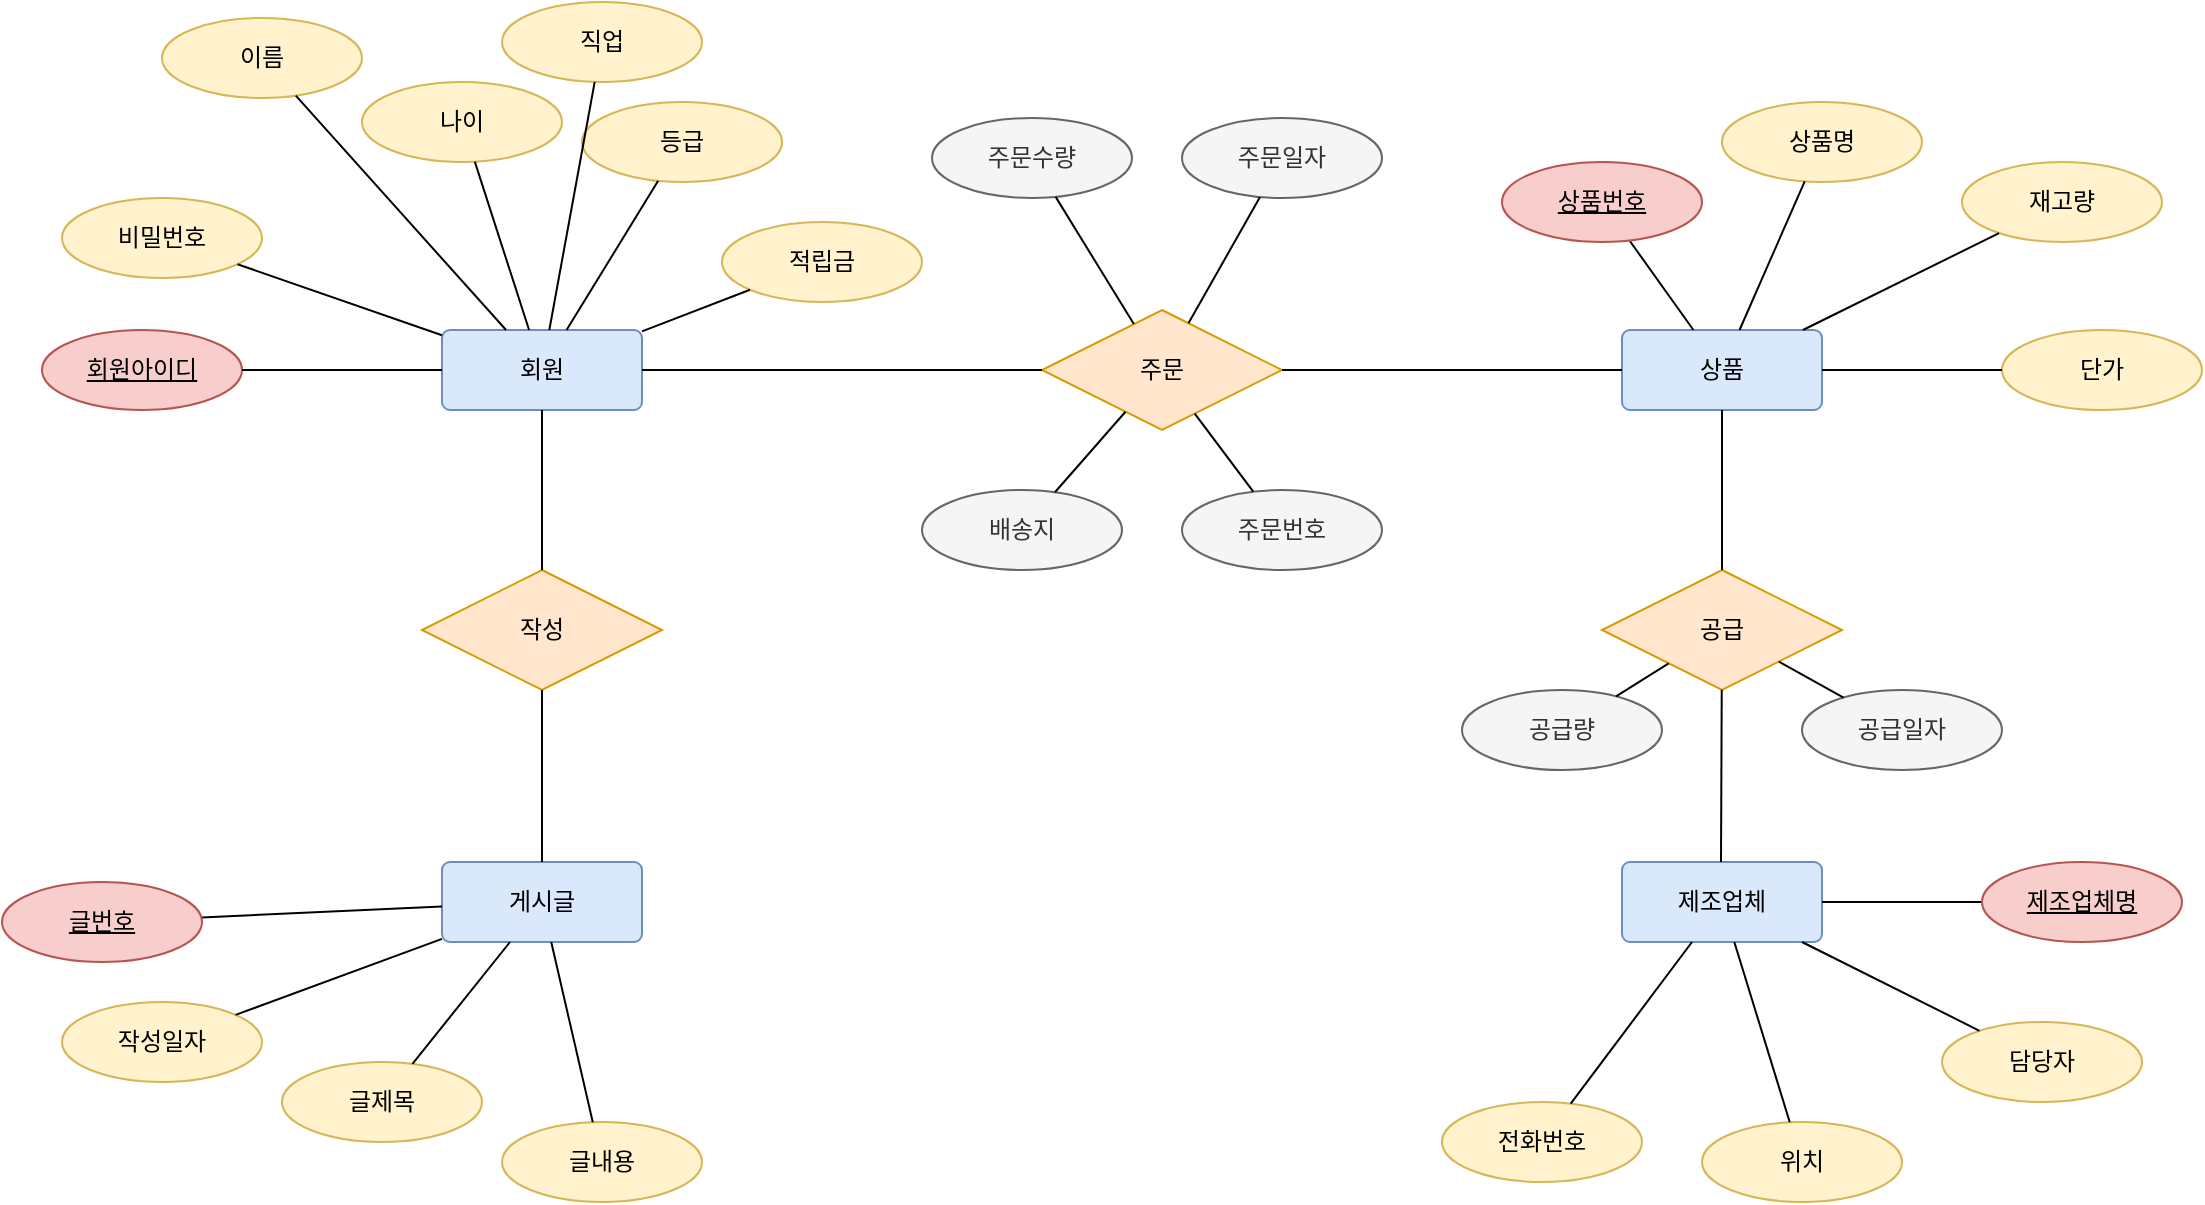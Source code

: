<mxfile version="20.3.6" type="device"><diagram id="WO4D-MZ0Jsl7UoJmEZfX" name="페이지-1"><mxGraphModel dx="1448" dy="803" grid="1" gridSize="10" guides="0" tooltips="1" connect="0" arrows="0" fold="1" page="1" pageScale="1" pageWidth="1169" pageHeight="827" math="0" shadow="0"><root><mxCell id="0"/><mxCell id="1" parent="0"/><mxCell id="7w-xElqIG3qIicS92npC-1" value="회원" style="rounded=1;arcSize=10;whiteSpace=wrap;html=1;align=center;fillColor=#dae8fc;strokeColor=#6c8ebf;fontColor=#000000;" vertex="1" parent="1"><mxGeometry x="250" y="284" width="100" height="40" as="geometry"/></mxCell><mxCell id="7w-xElqIG3qIicS92npC-2" value="이름" style="ellipse;whiteSpace=wrap;html=1;align=center;fillColor=#fff2cc;strokeColor=#d6b656;fontColor=#000000;" vertex="1" parent="1"><mxGeometry x="110" y="128" width="100" height="40" as="geometry"/></mxCell><mxCell id="7w-xElqIG3qIicS92npC-3" value="회원아이디" style="ellipse;whiteSpace=wrap;html=1;align=center;fontStyle=4;fillColor=#f8cecc;strokeColor=#b85450;fontColor=#000000;" vertex="1" parent="1"><mxGeometry x="50" y="284" width="100" height="40" as="geometry"/></mxCell><mxCell id="7w-xElqIG3qIicS92npC-4" value="나이" style="ellipse;whiteSpace=wrap;html=1;align=center;fillColor=#fff2cc;strokeColor=#d6b656;fontColor=#000000;" vertex="1" parent="1"><mxGeometry x="210" y="160" width="100" height="40" as="geometry"/></mxCell><mxCell id="7w-xElqIG3qIicS92npC-5" value="비밀번호" style="ellipse;whiteSpace=wrap;html=1;align=center;fillColor=#fff2cc;strokeColor=#d6b656;fontColor=#000000;" vertex="1" parent="1"><mxGeometry x="60" y="218" width="100" height="40" as="geometry"/></mxCell><mxCell id="7w-xElqIG3qIicS92npC-6" value="직업" style="ellipse;whiteSpace=wrap;html=1;align=center;fillColor=#fff2cc;strokeColor=#d6b656;fontColor=#000000;" vertex="1" parent="1"><mxGeometry x="280" y="120" width="100" height="40" as="geometry"/></mxCell><mxCell id="7w-xElqIG3qIicS92npC-7" value="등급" style="ellipse;whiteSpace=wrap;html=1;align=center;fillColor=#fff2cc;strokeColor=#d6b656;fontColor=#000000;" vertex="1" parent="1"><mxGeometry x="320" y="170" width="100" height="40" as="geometry"/></mxCell><mxCell id="7w-xElqIG3qIicS92npC-8" value="적립금" style="ellipse;whiteSpace=wrap;html=1;align=center;fillColor=#fff2cc;strokeColor=#d6b656;fontColor=#000000;" vertex="1" parent="1"><mxGeometry x="390" y="230" width="100" height="40" as="geometry"/></mxCell><mxCell id="7w-xElqIG3qIicS92npC-9" value="상품" style="rounded=1;arcSize=10;whiteSpace=wrap;html=1;align=center;fillColor=#dae8fc;strokeColor=#6c8ebf;fontColor=#000000;" vertex="1" parent="1"><mxGeometry x="840" y="284" width="100" height="40" as="geometry"/></mxCell><mxCell id="7w-xElqIG3qIicS92npC-10" value="상품명" style="ellipse;whiteSpace=wrap;html=1;align=center;fillColor=#fff2cc;strokeColor=#d6b656;fontColor=#000000;" vertex="1" parent="1"><mxGeometry x="890" y="170" width="100" height="40" as="geometry"/></mxCell><mxCell id="7w-xElqIG3qIicS92npC-11" value="재고량" style="ellipse;whiteSpace=wrap;html=1;align=center;fillColor=#fff2cc;strokeColor=#d6b656;fontColor=#000000;" vertex="1" parent="1"><mxGeometry x="1010" y="200" width="100" height="40" as="geometry"/></mxCell><mxCell id="7w-xElqIG3qIicS92npC-12" value="단가" style="ellipse;whiteSpace=wrap;html=1;align=center;fillColor=#fff2cc;strokeColor=#d6b656;fontColor=#000000;" vertex="1" parent="1"><mxGeometry x="1030" y="284" width="100" height="40" as="geometry"/></mxCell><mxCell id="7w-xElqIG3qIicS92npC-24" value="" style="endArrow=none;html=1;rounded=0;" edge="1" parent="1" source="7w-xElqIG3qIicS92npC-9" target="7w-xElqIG3qIicS92npC-11"><mxGeometry relative="1" as="geometry"><mxPoint x="950" y="280" as="sourcePoint"/><mxPoint x="1110" y="280" as="targetPoint"/></mxGeometry></mxCell><mxCell id="7w-xElqIG3qIicS92npC-25" value="" style="endArrow=none;html=1;rounded=0;" edge="1" parent="1" source="7w-xElqIG3qIicS92npC-9" target="7w-xElqIG3qIicS92npC-10"><mxGeometry relative="1" as="geometry"><mxPoint x="1006.667" y="130" as="sourcePoint"/><mxPoint x="1057.721" y="210.612" as="targetPoint"/></mxGeometry></mxCell><mxCell id="7w-xElqIG3qIicS92npC-26" value="" style="endArrow=none;html=1;rounded=0;" edge="1" parent="1" source="7w-xElqIG3qIicS92npC-9" target="7w-xElqIG3qIicS92npC-53"><mxGeometry relative="1" as="geometry"><mxPoint x="983.333" y="130" as="sourcePoint"/><mxPoint x="793" y="198.8" as="targetPoint"/></mxGeometry></mxCell><mxCell id="7w-xElqIG3qIicS92npC-27" value="" style="endArrow=none;html=1;rounded=0;" edge="1" parent="1" source="7w-xElqIG3qIicS92npC-12" target="7w-xElqIG3qIicS92npC-9"><mxGeometry relative="1" as="geometry"><mxPoint x="1192.336" y="121.2" as="sourcePoint"/><mxPoint x="1040" y="200.0" as="targetPoint"/></mxGeometry></mxCell><mxCell id="7w-xElqIG3qIicS92npC-28" value="제조업체" style="rounded=1;arcSize=10;whiteSpace=wrap;html=1;align=center;fillColor=#dae8fc;strokeColor=#6c8ebf;fontColor=#000000;" vertex="1" parent="1"><mxGeometry x="840" y="550" width="100" height="40" as="geometry"/></mxCell><mxCell id="7w-xElqIG3qIicS92npC-29" value="전화번호" style="ellipse;whiteSpace=wrap;html=1;align=center;fillColor=#fff2cc;strokeColor=#d6b656;fontColor=#000000;" vertex="1" parent="1"><mxGeometry x="750" y="670" width="100" height="40" as="geometry"/></mxCell><mxCell id="7w-xElqIG3qIicS92npC-30" value="위치" style="ellipse;whiteSpace=wrap;html=1;align=center;fillColor=#fff2cc;strokeColor=#d6b656;fontColor=#000000;" vertex="1" parent="1"><mxGeometry x="880" y="680" width="100" height="40" as="geometry"/></mxCell><mxCell id="7w-xElqIG3qIicS92npC-31" value="담당자" style="ellipse;whiteSpace=wrap;html=1;align=center;fillColor=#fff2cc;strokeColor=#d6b656;fontColor=#000000;" vertex="1" parent="1"><mxGeometry x="1000" y="630" width="100" height="40" as="geometry"/></mxCell><mxCell id="7w-xElqIG3qIicS92npC-33" value="" style="endArrow=none;html=1;rounded=0;" edge="1" parent="1" source="7w-xElqIG3qIicS92npC-28" target="7w-xElqIG3qIicS92npC-30"><mxGeometry relative="1" as="geometry"><mxPoint x="640" y="680" as="sourcePoint"/><mxPoint x="800" y="680" as="targetPoint"/></mxGeometry></mxCell><mxCell id="7w-xElqIG3qIicS92npC-34" value="" style="endArrow=none;html=1;rounded=0;" edge="1" parent="1" source="7w-xElqIG3qIicS92npC-28" target="7w-xElqIG3qIicS92npC-29"><mxGeometry relative="1" as="geometry"><mxPoint x="696.667" y="530" as="sourcePoint"/><mxPoint x="747.721" y="610.612" as="targetPoint"/></mxGeometry></mxCell><mxCell id="7w-xElqIG3qIicS92npC-35" value="" style="endArrow=none;html=1;rounded=0;" edge="1" parent="1" source="7w-xElqIG3qIicS92npC-28" target="7w-xElqIG3qIicS92npC-54"><mxGeometry relative="1" as="geometry"><mxPoint x="673.333" y="530" as="sourcePoint"/><mxPoint x="483" y="598.8" as="targetPoint"/></mxGeometry></mxCell><mxCell id="7w-xElqIG3qIicS92npC-36" value="" style="endArrow=none;html=1;rounded=0;" edge="1" parent="1" source="7w-xElqIG3qIicS92npC-31" target="7w-xElqIG3qIicS92npC-28"><mxGeometry relative="1" as="geometry"><mxPoint x="882.336" y="521.2" as="sourcePoint"/><mxPoint x="730" y="600" as="targetPoint"/></mxGeometry></mxCell><mxCell id="7w-xElqIG3qIicS92npC-37" value="게시글" style="rounded=1;arcSize=10;whiteSpace=wrap;html=1;align=center;fillColor=#dae8fc;strokeColor=#6c8ebf;fontColor=#000000;" vertex="1" parent="1"><mxGeometry x="250" y="550" width="100" height="40" as="geometry"/></mxCell><mxCell id="7w-xElqIG3qIicS92npC-38" value="글제목" style="ellipse;whiteSpace=wrap;html=1;align=center;fillColor=#fff2cc;strokeColor=#d6b656;fontColor=#000000;" vertex="1" parent="1"><mxGeometry x="170" y="650" width="100" height="40" as="geometry"/></mxCell><mxCell id="7w-xElqIG3qIicS92npC-39" value="글내용" style="ellipse;whiteSpace=wrap;html=1;align=center;fillColor=#fff2cc;strokeColor=#d6b656;fontColor=#000000;" vertex="1" parent="1"><mxGeometry x="280" y="680" width="100" height="40" as="geometry"/></mxCell><mxCell id="7w-xElqIG3qIicS92npC-40" value="작성일자" style="ellipse;whiteSpace=wrap;html=1;align=center;fillColor=#fff2cc;strokeColor=#d6b656;fontColor=#000000;" vertex="1" parent="1"><mxGeometry x="60" y="620" width="100" height="40" as="geometry"/></mxCell><mxCell id="7w-xElqIG3qIicS92npC-42" value="" style="endArrow=none;html=1;rounded=0;" edge="1" parent="1" source="7w-xElqIG3qIicS92npC-37" target="7w-xElqIG3qIicS92npC-39"><mxGeometry relative="1" as="geometry"><mxPoint x="100" y="690" as="sourcePoint"/><mxPoint x="260" y="690" as="targetPoint"/></mxGeometry></mxCell><mxCell id="7w-xElqIG3qIicS92npC-43" value="" style="endArrow=none;html=1;rounded=0;" edge="1" parent="1" source="7w-xElqIG3qIicS92npC-37" target="7w-xElqIG3qIicS92npC-38"><mxGeometry relative="1" as="geometry"><mxPoint x="156.667" y="540" as="sourcePoint"/><mxPoint x="207.721" y="620.612" as="targetPoint"/></mxGeometry></mxCell><mxCell id="7w-xElqIG3qIicS92npC-44" value="" style="endArrow=none;html=1;rounded=0;" edge="1" parent="1" source="7w-xElqIG3qIicS92npC-37" target="7w-xElqIG3qIicS92npC-55"><mxGeometry relative="1" as="geometry"><mxPoint x="133.333" y="540" as="sourcePoint"/><mxPoint x="-57" y="608.8" as="targetPoint"/></mxGeometry></mxCell><mxCell id="7w-xElqIG3qIicS92npC-45" value="" style="endArrow=none;html=1;rounded=0;" edge="1" parent="1" source="7w-xElqIG3qIicS92npC-40" target="7w-xElqIG3qIicS92npC-37"><mxGeometry relative="1" as="geometry"><mxPoint x="342.336" y="531.2" as="sourcePoint"/><mxPoint x="190" y="610" as="targetPoint"/></mxGeometry></mxCell><mxCell id="7w-xElqIG3qIicS92npC-46" value="" style="endArrow=none;html=1;rounded=0;" edge="1" parent="1" source="7w-xElqIG3qIicS92npC-1" target="7w-xElqIG3qIicS92npC-4"><mxGeometry relative="1" as="geometry"><mxPoint x="340" y="450" as="sourcePoint"/><mxPoint x="314" y="220" as="targetPoint"/></mxGeometry></mxCell><mxCell id="7w-xElqIG3qIicS92npC-47" value="" style="endArrow=none;html=1;rounded=0;" edge="1" parent="1" source="7w-xElqIG3qIicS92npC-1" target="7w-xElqIG3qIicS92npC-6"><mxGeometry relative="1" as="geometry"><mxPoint x="310" y="410" as="sourcePoint"/><mxPoint x="470" y="410" as="targetPoint"/></mxGeometry></mxCell><mxCell id="7w-xElqIG3qIicS92npC-48" value="" style="endArrow=none;html=1;rounded=0;" edge="1" parent="1" source="7w-xElqIG3qIicS92npC-1" target="7w-xElqIG3qIicS92npC-2"><mxGeometry relative="1" as="geometry"><mxPoint x="343.338" y="140" as="sourcePoint"/><mxPoint x="421.99" y="221.342" as="targetPoint"/></mxGeometry></mxCell><mxCell id="7w-xElqIG3qIicS92npC-49" value="" style="endArrow=none;html=1;rounded=0;" edge="1" parent="1" source="7w-xElqIG3qIicS92npC-1" target="7w-xElqIG3qIicS92npC-7"><mxGeometry relative="1" as="geometry"><mxPoint x="353.338" y="150" as="sourcePoint"/><mxPoint x="431.99" y="231.342" as="targetPoint"/></mxGeometry></mxCell><mxCell id="7w-xElqIG3qIicS92npC-50" value="" style="endArrow=none;html=1;rounded=0;" edge="1" parent="1" source="7w-xElqIG3qIicS92npC-1" target="7w-xElqIG3qIicS92npC-8"><mxGeometry relative="1" as="geometry"><mxPoint x="363.338" y="160" as="sourcePoint"/><mxPoint x="441.99" y="241.342" as="targetPoint"/></mxGeometry></mxCell><mxCell id="7w-xElqIG3qIicS92npC-51" value="" style="endArrow=none;html=1;rounded=0;" edge="1" parent="1" source="7w-xElqIG3qIicS92npC-1" target="7w-xElqIG3qIicS92npC-5"><mxGeometry relative="1" as="geometry"><mxPoint x="373.338" y="170" as="sourcePoint"/><mxPoint x="451.99" y="251.342" as="targetPoint"/></mxGeometry></mxCell><mxCell id="7w-xElqIG3qIicS92npC-52" value="" style="endArrow=none;html=1;rounded=0;" edge="1" parent="1" source="7w-xElqIG3qIicS92npC-1" target="7w-xElqIG3qIicS92npC-3"><mxGeometry relative="1" as="geometry"><mxPoint x="383.338" y="180" as="sourcePoint"/><mxPoint x="461.99" y="261.342" as="targetPoint"/></mxGeometry></mxCell><mxCell id="7w-xElqIG3qIicS92npC-53" value="상품번호" style="ellipse;whiteSpace=wrap;html=1;align=center;fontStyle=4;fillColor=#f8cecc;strokeColor=#b85450;fontColor=#000000;" vertex="1" parent="1"><mxGeometry x="780" y="200" width="100" height="40" as="geometry"/></mxCell><mxCell id="7w-xElqIG3qIicS92npC-54" value="제조업체명" style="ellipse;whiteSpace=wrap;html=1;align=center;fontStyle=4;fillColor=#f8cecc;strokeColor=#b85450;fontColor=#000000;" vertex="1" parent="1"><mxGeometry x="1020" y="550" width="100" height="40" as="geometry"/></mxCell><mxCell id="7w-xElqIG3qIicS92npC-55" value="글번호" style="ellipse;whiteSpace=wrap;html=1;align=center;fontStyle=4;fillColor=#f8cecc;strokeColor=#b85450;fontColor=#000000;" vertex="1" parent="1"><mxGeometry x="30" y="560" width="100" height="40" as="geometry"/></mxCell><mxCell id="7w-xElqIG3qIicS92npC-57" value="주문" style="shape=rhombus;perimeter=rhombusPerimeter;whiteSpace=wrap;html=1;align=center;fillColor=#ffe6cc;strokeColor=#d79b00;fontColor=#000000;" vertex="1" parent="1"><mxGeometry x="550" y="274" width="120" height="60" as="geometry"/></mxCell><mxCell id="7w-xElqIG3qIicS92npC-58" value="주문일자" style="ellipse;whiteSpace=wrap;html=1;align=center;fontColor=#333333;fillColor=#f5f5f5;strokeColor=#666666;" vertex="1" parent="1"><mxGeometry x="620" y="178" width="100" height="40" as="geometry"/></mxCell><mxCell id="7w-xElqIG3qIicS92npC-59" value="주문번호" style="ellipse;whiteSpace=wrap;html=1;align=center;fontColor=#333333;fillColor=#f5f5f5;strokeColor=#666666;" vertex="1" parent="1"><mxGeometry x="620" y="364" width="100" height="40" as="geometry"/></mxCell><mxCell id="7w-xElqIG3qIicS92npC-60" value="주문수량" style="ellipse;whiteSpace=wrap;html=1;align=center;fontColor=#333333;fillColor=#f5f5f5;strokeColor=#666666;" vertex="1" parent="1"><mxGeometry x="495" y="178" width="100" height="40" as="geometry"/></mxCell><mxCell id="7w-xElqIG3qIicS92npC-61" value="배송지" style="ellipse;whiteSpace=wrap;html=1;align=center;fontColor=#333333;fillColor=#f5f5f5;strokeColor=#666666;" vertex="1" parent="1"><mxGeometry x="490" y="364" width="100" height="40" as="geometry"/></mxCell><mxCell id="7w-xElqIG3qIicS92npC-65" value="작성" style="shape=rhombus;perimeter=rhombusPerimeter;whiteSpace=wrap;html=1;align=center;fillColor=#ffe6cc;strokeColor=#d79b00;fontColor=#000000;" vertex="1" parent="1"><mxGeometry x="240" y="404" width="120" height="60" as="geometry"/></mxCell><mxCell id="7w-xElqIG3qIicS92npC-66" value="공급" style="shape=rhombus;perimeter=rhombusPerimeter;whiteSpace=wrap;html=1;align=center;fillColor=#ffe6cc;strokeColor=#d79b00;fontColor=#000000;" vertex="1" parent="1"><mxGeometry x="830" y="404" width="120" height="60" as="geometry"/></mxCell><mxCell id="7w-xElqIG3qIicS92npC-72" value="공급일자" style="ellipse;whiteSpace=wrap;html=1;align=center;fontColor=#333333;fillColor=#f5f5f5;strokeColor=#666666;" vertex="1" parent="1"><mxGeometry x="930" y="464" width="100" height="40" as="geometry"/></mxCell><mxCell id="7w-xElqIG3qIicS92npC-73" value="공급량" style="ellipse;whiteSpace=wrap;html=1;align=center;fontColor=#333333;fillColor=#f5f5f5;strokeColor=#666666;" vertex="1" parent="1"><mxGeometry x="760" y="464" width="100" height="40" as="geometry"/></mxCell><mxCell id="7w-xElqIG3qIicS92npC-74" value="" style="endArrow=none;html=1;rounded=0;fontColor=#000000;" edge="1" parent="1" source="7w-xElqIG3qIicS92npC-61" target="7w-xElqIG3qIicS92npC-57"><mxGeometry relative="1" as="geometry"><mxPoint x="460" y="350" as="sourcePoint"/><mxPoint x="620" y="350" as="targetPoint"/></mxGeometry></mxCell><mxCell id="7w-xElqIG3qIicS92npC-75" value="" style="endArrow=none;html=1;rounded=0;fontColor=#000000;" edge="1" parent="1" source="7w-xElqIG3qIicS92npC-59" target="7w-xElqIG3qIicS92npC-57"><mxGeometry relative="1" as="geometry"><mxPoint x="513.271" y="399.071" as="sourcePoint"/><mxPoint x="558.571" y="378.286" as="targetPoint"/></mxGeometry></mxCell><mxCell id="7w-xElqIG3qIicS92npC-76" value="" style="endArrow=none;html=1;rounded=0;fontColor=#000000;" edge="1" parent="1" source="7w-xElqIG3qIicS92npC-60" target="7w-xElqIG3qIicS92npC-57"><mxGeometry relative="1" as="geometry"><mxPoint x="523.271" y="409.071" as="sourcePoint"/><mxPoint x="568.571" y="388.286" as="targetPoint"/></mxGeometry></mxCell><mxCell id="7w-xElqIG3qIicS92npC-77" value="" style="endArrow=none;html=1;rounded=0;fontColor=#000000;" edge="1" parent="1" source="7w-xElqIG3qIicS92npC-58" target="7w-xElqIG3qIicS92npC-57"><mxGeometry relative="1" as="geometry"><mxPoint x="533.271" y="419.071" as="sourcePoint"/><mxPoint x="578.571" y="398.286" as="targetPoint"/></mxGeometry></mxCell><mxCell id="7w-xElqIG3qIicS92npC-78" value="" style="endArrow=none;html=1;rounded=0;fontColor=#000000;" edge="1" parent="1" source="7w-xElqIG3qIicS92npC-73" target="7w-xElqIG3qIicS92npC-66"><mxGeometry relative="1" as="geometry"><mxPoint x="460" y="350" as="sourcePoint"/><mxPoint x="620" y="350" as="targetPoint"/></mxGeometry></mxCell><mxCell id="7w-xElqIG3qIicS92npC-79" value="" style="endArrow=none;html=1;rounded=0;fontColor=#000000;" edge="1" parent="1" source="7w-xElqIG3qIicS92npC-66" target="7w-xElqIG3qIicS92npC-72"><mxGeometry relative="1" as="geometry"><mxPoint x="843.529" y="476.353" as="sourcePoint"/><mxPoint x="876" y="452" as="targetPoint"/></mxGeometry></mxCell><mxCell id="7w-xElqIG3qIicS92npC-80" value="" style="endArrow=none;html=1;rounded=0;fontColor=#000000;exitX=0.5;exitY=1;exitDx=0;exitDy=0;" edge="1" parent="1" source="7w-xElqIG3qIicS92npC-1" target="7w-xElqIG3qIicS92npC-65"><mxGeometry relative="1" as="geometry"><mxPoint x="580" y="370" as="sourcePoint"/><mxPoint x="740" y="370" as="targetPoint"/></mxGeometry></mxCell><mxCell id="7w-xElqIG3qIicS92npC-81" value="1" style="resizable=0;html=1;align=right;verticalAlign=bottom;fontColor=#FFFFFF;" connectable="0" vertex="1" parent="7w-xElqIG3qIicS92npC-80"><mxGeometry x="1" relative="1" as="geometry"><mxPoint x="-1" y="-20" as="offset"/></mxGeometry></mxCell><mxCell id="7w-xElqIG3qIicS92npC-82" value="" style="endArrow=none;html=1;rounded=0;fontColor=#000000;" edge="1" parent="1" source="7w-xElqIG3qIicS92npC-65" target="7w-xElqIG3qIicS92npC-37"><mxGeometry relative="1" as="geometry"><mxPoint x="580" y="370" as="sourcePoint"/><mxPoint x="740" y="370" as="targetPoint"/></mxGeometry></mxCell><mxCell id="7w-xElqIG3qIicS92npC-83" value="N" style="resizable=0;html=1;align=right;verticalAlign=bottom;fontColor=#FFFFFF;" connectable="0" vertex="1" parent="7w-xElqIG3qIicS92npC-82"><mxGeometry x="1" relative="1" as="geometry"><mxPoint x="-2" y="-30" as="offset"/></mxGeometry></mxCell><mxCell id="7w-xElqIG3qIicS92npC-86" value="" style="endArrow=none;html=1;rounded=0;fontColor=#000000;" edge="1" parent="1" source="7w-xElqIG3qIicS92npC-66"><mxGeometry relative="1" as="geometry"><mxPoint x="889.5" y="470" as="sourcePoint"/><mxPoint x="889.5" y="550" as="targetPoint"/></mxGeometry></mxCell><mxCell id="7w-xElqIG3qIicS92npC-87" value="1" style="resizable=0;html=1;align=right;verticalAlign=bottom;fontColor=#FFFFFF;" connectable="0" vertex="1" parent="7w-xElqIG3qIicS92npC-86"><mxGeometry x="1" relative="1" as="geometry"><mxPoint x="-3" y="-30" as="offset"/></mxGeometry></mxCell><mxCell id="7w-xElqIG3qIicS92npC-88" value="" style="endArrow=none;html=1;rounded=0;fontColor=#000000;" edge="1" parent="1" source="7w-xElqIG3qIicS92npC-9" target="7w-xElqIG3qIicS92npC-66"><mxGeometry relative="1" as="geometry"><mxPoint x="360" y="314" as="sourcePoint"/><mxPoint x="560" y="314" as="targetPoint"/></mxGeometry></mxCell><mxCell id="7w-xElqIG3qIicS92npC-89" value="N" style="resizable=0;html=1;align=right;verticalAlign=bottom;fontColor=#FFFFFF;" connectable="0" vertex="1" parent="7w-xElqIG3qIicS92npC-88"><mxGeometry x="1" relative="1" as="geometry"><mxPoint x="-2" y="-30" as="offset"/></mxGeometry></mxCell><mxCell id="7w-xElqIG3qIicS92npC-93" value="" style="endArrow=none;html=1;rounded=0;fontColor=#000000;" edge="1" parent="1" source="7w-xElqIG3qIicS92npC-1" target="7w-xElqIG3qIicS92npC-57"><mxGeometry relative="1" as="geometry"><mxPoint x="350" y="303.5" as="sourcePoint"/><mxPoint x="510" y="303.5" as="targetPoint"/></mxGeometry></mxCell><mxCell id="7w-xElqIG3qIicS92npC-94" value="N" style="resizable=0;html=1;align=right;verticalAlign=bottom;fontColor=#FFFFFF;" connectable="0" vertex="1" parent="7w-xElqIG3qIicS92npC-93"><mxGeometry x="1" relative="1" as="geometry"><mxPoint x="-80" as="offset"/></mxGeometry></mxCell><mxCell id="7w-xElqIG3qIicS92npC-98" value="" style="endArrow=none;html=1;rounded=0;fontColor=#000000;" edge="1" parent="1" source="7w-xElqIG3qIicS92npC-57" target="7w-xElqIG3qIicS92npC-9"><mxGeometry relative="1" as="geometry"><mxPoint x="710" y="303.5" as="sourcePoint"/><mxPoint x="830" y="303.5" as="targetPoint"/></mxGeometry></mxCell><mxCell id="7w-xElqIG3qIicS92npC-99" value="M" style="resizable=0;html=1;align=left;verticalAlign=bottom;fontColor=#FFFFFF;" connectable="0" vertex="1" parent="7w-xElqIG3qIicS92npC-98"><mxGeometry x="-1" relative="1" as="geometry"><mxPoint x="70" as="offset"/></mxGeometry></mxCell></root></mxGraphModel></diagram></mxfile>